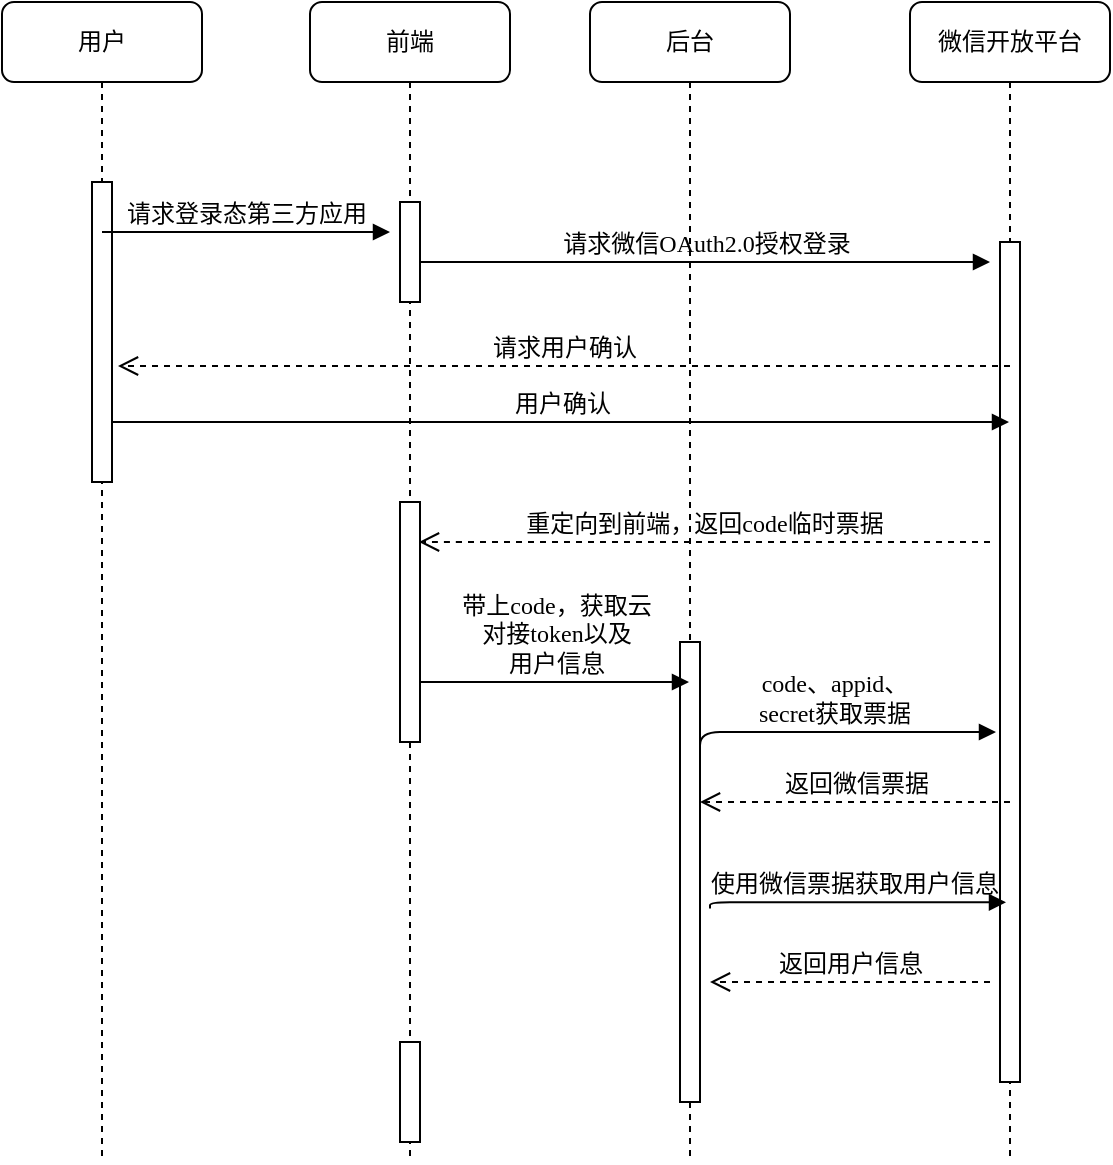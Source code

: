 <mxfile version="14.7.4" type="github">
  <diagram name="Page-1" id="13e1069c-82ec-6db2-03f1-153e76fe0fe0">
    <mxGraphModel dx="1133" dy="754" grid="1" gridSize="10" guides="1" tooltips="1" connect="1" arrows="1" fold="1" page="1" pageScale="1" pageWidth="1100" pageHeight="850" background="none" math="0" shadow="0">
      <root>
        <mxCell id="0" />
        <mxCell id="1" parent="0" />
        <mxCell id="7baba1c4bc27f4b0-2" value="后台" style="shape=umlLifeline;perimeter=lifelinePerimeter;whiteSpace=wrap;html=1;container=1;collapsible=0;recursiveResize=0;outlineConnect=0;rounded=1;shadow=0;comic=0;labelBackgroundColor=none;strokeWidth=1;fontFamily=Verdana;fontSize=12;align=center;" parent="1" vertex="1">
          <mxGeometry x="300" y="80" width="100" height="580" as="geometry" />
        </mxCell>
        <mxCell id="7baba1c4bc27f4b0-10" value="" style="html=1;points=[];perimeter=orthogonalPerimeter;rounded=0;shadow=0;comic=0;labelBackgroundColor=none;strokeWidth=1;fontFamily=Verdana;fontSize=12;align=center;" parent="7baba1c4bc27f4b0-2" vertex="1">
          <mxGeometry x="45" y="320" width="10" height="230" as="geometry" />
        </mxCell>
        <mxCell id="7baba1c4bc27f4b0-3" value="微信开放平台" style="shape=umlLifeline;perimeter=lifelinePerimeter;whiteSpace=wrap;html=1;container=1;collapsible=0;recursiveResize=0;outlineConnect=0;rounded=1;shadow=0;comic=0;labelBackgroundColor=none;strokeWidth=1;fontFamily=Verdana;fontSize=12;align=center;" parent="1" vertex="1">
          <mxGeometry x="460" y="80" width="100" height="580" as="geometry" />
        </mxCell>
        <mxCell id="7baba1c4bc27f4b0-13" value="" style="html=1;points=[];perimeter=orthogonalPerimeter;rounded=0;shadow=0;comic=0;labelBackgroundColor=none;strokeWidth=1;fontFamily=Verdana;fontSize=12;align=center;" parent="7baba1c4bc27f4b0-3" vertex="1">
          <mxGeometry x="45" y="120" width="10" height="420" as="geometry" />
        </mxCell>
        <mxCell id="7baba1c4bc27f4b0-8" value="前端" style="shape=umlLifeline;perimeter=lifelinePerimeter;whiteSpace=wrap;html=1;container=1;collapsible=0;recursiveResize=0;outlineConnect=0;rounded=1;shadow=0;comic=0;labelBackgroundColor=none;strokeWidth=1;fontFamily=Verdana;fontSize=12;align=center;" parent="1" vertex="1">
          <mxGeometry x="160" y="80" width="100" height="580" as="geometry" />
        </mxCell>
        <mxCell id="7baba1c4bc27f4b0-9" value="" style="html=1;points=[];perimeter=orthogonalPerimeter;rounded=0;shadow=0;comic=0;labelBackgroundColor=none;strokeWidth=1;fontFamily=Verdana;fontSize=12;align=center;" parent="7baba1c4bc27f4b0-8" vertex="1">
          <mxGeometry x="45" y="100" width="10" height="50" as="geometry" />
        </mxCell>
        <mxCell id="7baba1c4bc27f4b0-30" value="请求用户确认" style="html=1;verticalAlign=bottom;endArrow=open;dashed=1;endSize=8;labelBackgroundColor=none;fontFamily=Verdana;fontSize=12;edgeStyle=elbowEdgeStyle;elbow=vertical;" parent="1" edge="1">
          <mxGeometry relative="1" as="geometry">
            <mxPoint x="64" y="262" as="targetPoint" />
            <Array as="points">
              <mxPoint x="170" y="262" />
              <mxPoint x="630" y="280" />
              <mxPoint x="480" y="290" />
              <mxPoint x="630" y="600" />
            </Array>
            <mxPoint x="510" y="262" as="sourcePoint" />
          </mxGeometry>
        </mxCell>
        <mxCell id="7baba1c4bc27f4b0-11" value="请求微信OAuth2.0授权登录" style="html=1;verticalAlign=bottom;endArrow=block;labelBackgroundColor=none;fontFamily=Verdana;fontSize=12;edgeStyle=elbowEdgeStyle;elbow=vertical;" parent="1" source="7baba1c4bc27f4b0-9" edge="1">
          <mxGeometry relative="1" as="geometry">
            <mxPoint x="280" y="190" as="sourcePoint" />
            <mxPoint x="500" y="210" as="targetPoint" />
            <Array as="points">
              <mxPoint x="320" y="210" />
            </Array>
          </mxGeometry>
        </mxCell>
        <mxCell id="m9jYZmMspXrx2t6lkza1-1" value="用户" style="shape=umlLifeline;perimeter=lifelinePerimeter;whiteSpace=wrap;html=1;container=1;collapsible=0;recursiveResize=0;outlineConnect=0;rounded=1;shadow=0;comic=0;labelBackgroundColor=none;strokeWidth=1;fontFamily=Verdana;fontSize=12;align=center;" vertex="1" parent="1">
          <mxGeometry x="6" y="80" width="100" height="580" as="geometry" />
        </mxCell>
        <mxCell id="m9jYZmMspXrx2t6lkza1-2" value="" style="html=1;points=[];perimeter=orthogonalPerimeter;rounded=0;shadow=0;comic=0;labelBackgroundColor=none;strokeColor=#000000;strokeWidth=1;fillColor=#FFFFFF;fontFamily=Verdana;fontSize=12;fontColor=#000000;align=center;" vertex="1" parent="1">
          <mxGeometry x="51" y="170" width="10" height="150" as="geometry" />
        </mxCell>
        <mxCell id="m9jYZmMspXrx2t6lkza1-3" value="请求登录态第三方应用" style="html=1;verticalAlign=bottom;endArrow=block;labelBackgroundColor=none;fontFamily=Verdana;fontSize=12;edgeStyle=elbowEdgeStyle;elbow=vertical;" edge="1" parent="1" source="m9jYZmMspXrx2t6lkza1-1">
          <mxGeometry relative="1" as="geometry">
            <mxPoint x="100" y="194.5" as="sourcePoint" />
            <mxPoint x="200" y="195" as="targetPoint" />
            <Array as="points">
              <mxPoint x="190" y="195" />
            </Array>
          </mxGeometry>
        </mxCell>
        <mxCell id="m9jYZmMspXrx2t6lkza1-7" value="用户确认" style="html=1;verticalAlign=bottom;endArrow=block;labelBackgroundColor=none;fontFamily=Verdana;fontSize=12;edgeStyle=elbowEdgeStyle;elbow=vertical;" edge="1" parent="1" target="7baba1c4bc27f4b0-3">
          <mxGeometry relative="1" as="geometry">
            <mxPoint x="61" y="290" as="sourcePoint" />
            <mxPoint x="205.5" y="310" as="targetPoint" />
            <Array as="points">
              <mxPoint x="330" y="290" />
              <mxPoint x="195.5" y="310" />
            </Array>
          </mxGeometry>
        </mxCell>
        <mxCell id="m9jYZmMspXrx2t6lkza1-8" value="" style="html=1;points=[];perimeter=orthogonalPerimeter;rounded=0;shadow=0;comic=0;labelBackgroundColor=none;strokeWidth=1;fontFamily=Verdana;fontSize=12;align=center;" vertex="1" parent="1">
          <mxGeometry x="205" y="330" width="10" height="120" as="geometry" />
        </mxCell>
        <mxCell id="m9jYZmMspXrx2t6lkza1-9" value="重定向到前端，返回code临时票据" style="html=1;verticalAlign=bottom;endArrow=open;dashed=1;endSize=8;labelBackgroundColor=none;fontFamily=Verdana;fontSize=12;edgeStyle=elbowEdgeStyle;elbow=vertical;" edge="1" parent="1">
          <mxGeometry relative="1" as="geometry">
            <mxPoint x="214.5" y="350" as="targetPoint" />
            <Array as="points">
              <mxPoint x="225" y="350" />
              <mxPoint x="172" y="350" />
              <mxPoint x="632" y="368" />
              <mxPoint x="482" y="378" />
              <mxPoint x="632" y="688" />
            </Array>
            <mxPoint x="500" y="350" as="sourcePoint" />
          </mxGeometry>
        </mxCell>
        <mxCell id="m9jYZmMspXrx2t6lkza1-10" value="带上code，获取云&lt;br&gt;对接token以及&lt;br&gt;用户信息" style="html=1;verticalAlign=bottom;endArrow=block;labelBackgroundColor=none;fontFamily=Verdana;fontSize=12;edgeStyle=elbowEdgeStyle;elbow=vertical;" edge="1" parent="1">
          <mxGeometry relative="1" as="geometry">
            <mxPoint x="215" y="420" as="sourcePoint" />
            <mxPoint x="350" y="420" as="targetPoint" />
            <Array as="points">
              <mxPoint x="349.5" y="420" />
            </Array>
          </mxGeometry>
        </mxCell>
        <mxCell id="m9jYZmMspXrx2t6lkza1-11" value="code、appid、&lt;br&gt;secret获取票据" style="html=1;verticalAlign=bottom;endArrow=block;labelBackgroundColor=none;fontFamily=Verdana;fontSize=12;edgeStyle=elbowEdgeStyle;elbow=vertical;entryX=-0.2;entryY=0.583;entryDx=0;entryDy=0;entryPerimeter=0;exitX=1;exitY=0.253;exitDx=0;exitDy=0;exitPerimeter=0;" edge="1" parent="1" source="7baba1c4bc27f4b0-10" target="7baba1c4bc27f4b0-13">
          <mxGeometry relative="1" as="geometry">
            <mxPoint x="360" y="450" as="sourcePoint" />
            <mxPoint x="480" y="447" as="targetPoint" />
            <Array as="points">
              <mxPoint x="450" y="445" />
            </Array>
          </mxGeometry>
        </mxCell>
        <mxCell id="m9jYZmMspXrx2t6lkza1-12" value="返回微信票据" style="html=1;verticalAlign=bottom;endArrow=open;dashed=1;endSize=8;labelBackgroundColor=none;fontFamily=Verdana;fontSize=12;edgeStyle=elbowEdgeStyle;elbow=vertical;" edge="1" parent="1">
          <mxGeometry relative="1" as="geometry">
            <mxPoint x="355" y="480" as="targetPoint" />
            <Array as="points">
              <mxPoint x="442" y="480" />
              <mxPoint x="632" y="498" />
              <mxPoint x="482" y="508" />
              <mxPoint x="632" y="818" />
            </Array>
            <mxPoint x="510" y="480" as="sourcePoint" />
          </mxGeometry>
        </mxCell>
        <mxCell id="m9jYZmMspXrx2t6lkza1-13" value="使用微信票据获取用户信息" style="html=1;verticalAlign=bottom;endArrow=block;labelBackgroundColor=none;fontFamily=Verdana;fontSize=12;edgeStyle=elbowEdgeStyle;elbow=vertical;entryX=-0.2;entryY=0.583;entryDx=0;entryDy=0;entryPerimeter=0;exitX=1;exitY=0.253;exitDx=0;exitDy=0;exitPerimeter=0;" edge="1" parent="1">
          <mxGeometry relative="1" as="geometry">
            <mxPoint x="360" y="533.21" as="sourcePoint" />
            <mxPoint x="508" y="530.0" as="targetPoint" />
            <Array as="points">
              <mxPoint x="455" y="530.14" />
            </Array>
          </mxGeometry>
        </mxCell>
        <mxCell id="m9jYZmMspXrx2t6lkza1-14" value="返回用户信息" style="html=1;verticalAlign=bottom;endArrow=open;dashed=1;endSize=8;labelBackgroundColor=none;fontFamily=Verdana;fontSize=12;edgeStyle=elbowEdgeStyle;elbow=horizontal;" edge="1" parent="1">
          <mxGeometry relative="1" as="geometry">
            <mxPoint x="360" y="570" as="targetPoint" />
            <Array as="points">
              <mxPoint x="447" y="570" />
              <mxPoint x="637" y="588" />
              <mxPoint x="487" y="598" />
              <mxPoint x="637" y="908" />
            </Array>
            <mxPoint x="500" y="570" as="sourcePoint" />
          </mxGeometry>
        </mxCell>
        <mxCell id="m9jYZmMspXrx2t6lkza1-15" value="" style="html=1;points=[];perimeter=orthogonalPerimeter;rounded=0;shadow=0;comic=0;labelBackgroundColor=none;strokeWidth=1;fontFamily=Verdana;fontSize=12;align=center;" vertex="1" parent="1">
          <mxGeometry x="205" y="600" width="10" height="50" as="geometry" />
        </mxCell>
      </root>
    </mxGraphModel>
  </diagram>
</mxfile>
